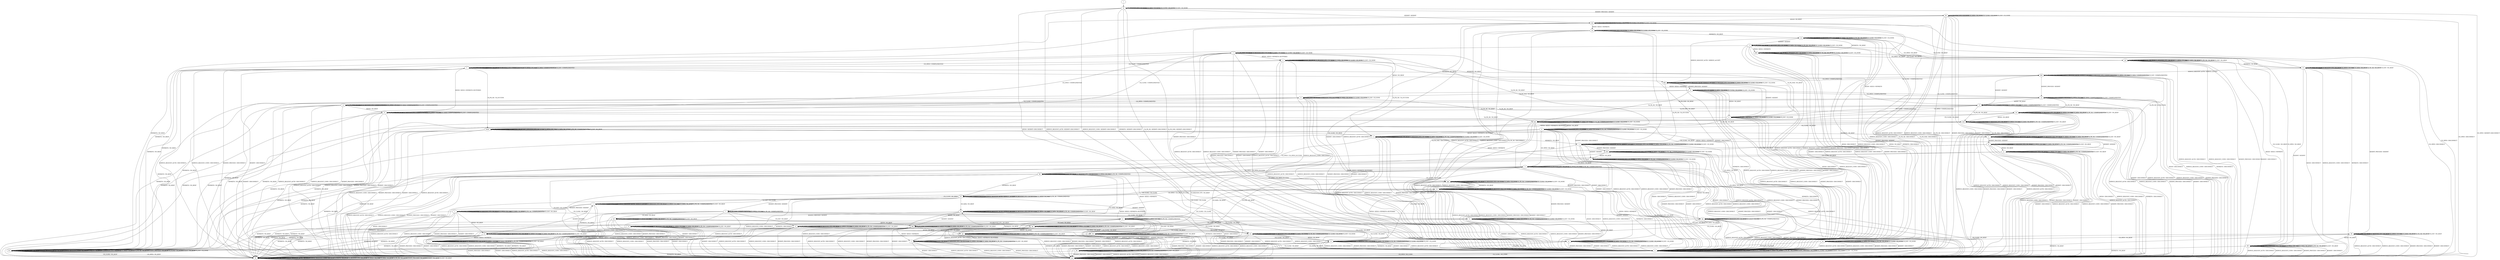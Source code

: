 digraph "" {
	graph ["Incoming time"=2.2563366889953613,
		"Outgoing time"=2.8466055393218994,
		Output="{'States': 67, 'Transitions': 859, 'Filename': '../results/ssh/BitVise-BitVise-cvc4-3.dot'}",
		Reference="{'States': 67, 'Transitions': 859, 'Filename': '../subjects/ssh/BitVise.dot'}",
		Solver=cvc4,
		Updated="{'States': 67, 'Transitions': 859, 'Filename': '../subjects/ssh/BitVise.dot'}",
		"f-measure"=1.0,
		precision=1.0,
		recall=1.0
	];
	a -> a	[key=0,
		label="UA_PK_NOK / UNIMPLEMENTED"];
	a -> a	[key=1,
		label="KEX30 / NO_RESP"];
	a -> a	[key=2,
		label="CH_REQUEST_PTY / CH_NONE"];
	a -> a	[key=3,
		label="CH_DATA / CH_NONE"];
	a -> a	[key=4,
		label="UA_PK_OK / UNIMPLEMENTED"];
	a -> a	[key=5,
		label="CH_CLOSE / CH_NONE"];
	a -> a	[key=6,
		label="CH_EOF / CH_NONE"];
	a -> e	[key=0,
		label="SERVICE_REQUEST_AUTH / DISCONNECT"];
	a -> e	[key=1,
		label="SERVICE_REQUEST_CONN / DISCONNECT"];
	a -> e	[key=2,
		label="KEXINIT_PROCEED / DISCONNECT"];
	a -> e	[key=3,
		label="KEXINIT / DISCONNECT"];
	a -> s	[key=0,
		label="NEWKEYS / NO_RESP"];
	a -> kk	[key=0,
		label="CH_OPEN / CH_OPEN_SUCCESS"];
	b -> b	[key=0,
		label="UA_PK_NOK / UNIMPLEMENTED"];
	b -> b	[key=1,
		label="CH_REQUEST_PTY / NO_RESP"];
	b -> b	[key=2,
		label="CH_OPEN / CH_MAX"];
	b -> b	[key=3,
		label="CH_DATA / NO_RESP"];
	b -> b	[key=4,
		label="UA_PK_OK / UNIMPLEMENTED"];
	b -> b	[key=5,
		label="CH_EOF / NO_RESP"];
	b -> ss	[key=0,
		label="CH_CLOSE / NO_RESP"];
	b -> ww	[key=0,
		label="KEX30 / NO_RESP"];
	b -> aaa	[key=0,
		label="SERVICE_REQUEST_AUTH / DISCONNECT"];
	b -> aaa	[key=1,
		label="SERVICE_REQUEST_CONN / DISCONNECT"];
	b -> aaa	[key=2,
		label="KEXINIT_PROCEED / DISCONNECT"];
	b -> aaa	[key=3,
		label="KEXINIT / DISCONNECT"];
	b -> lll	[key=0,
		label="NEWKEYS / NO_RESP"];
	c -> c	[key=0,
		label="UA_PK_NOK / UNIMPLEMENTED"];
	c -> c	[key=1,
		label="CH_REQUEST_PTY / NO_RESP"];
	c -> c	[key=2,
		label="CH_OPEN / CH_MAX"];
	c -> c	[key=3,
		label="CH_DATA / NO_RESP"];
	c -> c	[key=4,
		label="UA_PK_OK / UNIMPLEMENTED"];
	c -> c	[key=5,
		label="CH_EOF / NO_RESP"];
	c -> h	[key=0,
		label="CH_CLOSE / NO_RESP"];
	c -> yy	[key=0,
		label="KEX30 / NO_RESP"];
	c -> aaa	[key=0,
		label="SERVICE_REQUEST_AUTH / DISCONNECT"];
	c -> aaa	[key=1,
		label="SERVICE_REQUEST_CONN / DISCONNECT"];
	c -> aaa	[key=2,
		label="KEXINIT_PROCEED / DISCONNECT"];
	c -> aaa	[key=3,
		label="KEXINIT / DISCONNECT"];
	c -> lll	[key=0,
		label="NEWKEYS / NO_RESP"];
	d -> d	[key=0,
		label="UA_PK_NOK / NO_RESP"];
	d -> d	[key=1,
		label="CH_REQUEST_PTY / CH_NONE"];
	d -> d	[key=2,
		label="CH_DATA / CH_NONE"];
	d -> d	[key=3,
		label="CH_CLOSE / CH_NONE"];
	d -> d	[key=4,
		label="CH_EOF / CH_NONE"];
	d -> e	[key=0,
		label="SERVICE_REQUEST_AUTH / DISCONNECT"];
	d -> e	[key=1,
		label="SERVICE_REQUEST_CONN / DISCONNECT"];
	d -> e	[key=2,
		label="KEXINIT_PROCEED / DISCONNECT"];
	d -> e	[key=3,
		label="KEXINIT / DISCONNECT"];
	d -> g	[key=0,
		label="CH_OPEN / UNIMPLEMENTED"];
	d -> r	[key=0,
		label="KEX30 / NO_RESP"];
	d -> ccc	[key=0,
		label="NEWKEYS / NO_RESP"];
	d -> nnn	[key=0,
		label="UA_PK_OK / NO_RESP"];
	e -> e	[key=0,
		label="UA_PK_NOK / NO_CONN"];
	e -> e	[key=1,
		label="KEX30 / NO_CONN"];
	e -> e	[key=2,
		label="SERVICE_REQUEST_AUTH / NO_CONN"];
	e -> e	[key=3,
		label="SERVICE_REQUEST_CONN / NO_CONN"];
	e -> e	[key=4,
		label="NEWKEYS / NO_CONN"];
	e -> e	[key=5,
		label="CH_REQUEST_PTY / CH_NONE"];
	e -> e	[key=6,
		label="CH_DATA / CH_NONE"];
	e -> e	[key=7,
		label="UA_PK_OK / NO_CONN"];
	e -> e	[key=8,
		label="KEXINIT_PROCEED / NO_CONN"];
	e -> e	[key=9,
		label="CH_CLOSE / CH_NONE"];
	e -> e	[key=10,
		label="KEXINIT / NO_CONN"];
	e -> e	[key=11,
		label="CH_EOF / CH_NONE"];
	e -> aaa	[key=0,
		label="CH_OPEN / NO_CONN"];
	f -> f	[key=0,
		label="UA_PK_NOK / UA_FAILURE"];
	f -> f	[key=1,
		label="KEX30 / NO_RESP"];
	f -> f	[key=2,
		label="CH_REQUEST_PTY / UNIMPLEMENTED"];
	f -> f	[key=3,
		label="CH_OPEN / CH_MAX"];
	f -> f	[key=4,
		label="CH_DATA / UNIMPLEMENTED"];
	f -> f	[key=5,
		label="CH_EOF / UNIMPLEMENTED"];
	f -> o	[key=0,
		label="CH_CLOSE / UNIMPLEMENTED"];
	f -> aaa	[key=0,
		label="SERVICE_REQUEST_AUTH / DISCONNECT"];
	f -> aaa	[key=1,
		label="SERVICE_REQUEST_CONN / DISCONNECT"];
	f -> aaa	[key=2,
		label="KEXINIT_PROCEED / DISCONNECT"];
	f -> aaa	[key=3,
		label="KEXINIT / DISCONNECT"];
	f -> hhh	[key=0,
		label="NEWKEYS / NO_RESP"];
	f -> mmm	[key=0,
		label="UA_PK_OK / UA_SUCCESS"];
	g -> d	[key=0,
		label="CH_CLOSE / UNIMPLEMENTED"];
	g -> g	[key=0,
		label="UA_PK_NOK / NO_RESP"];
	g -> g	[key=1,
		label="CH_REQUEST_PTY / UNIMPLEMENTED"];
	g -> g	[key=2,
		label="CH_OPEN / CH_MAX"];
	g -> g	[key=3,
		label="CH_DATA / UNIMPLEMENTED"];
	g -> g	[key=4,
		label="CH_EOF / UNIMPLEMENTED"];
	g -> ee	[key=0,
		label="UA_PK_OK / NO_RESP"];
	g -> tt	[key=0,
		label="KEX30 / NO_RESP"];
	g -> aaa	[key=0,
		label="SERVICE_REQUEST_AUTH / DISCONNECT"];
	g -> aaa	[key=1,
		label="SERVICE_REQUEST_CONN / DISCONNECT"];
	g -> aaa	[key=2,
		label="KEXINIT_PROCEED / DISCONNECT"];
	g -> aaa	[key=3,
		label="KEXINIT / DISCONNECT"];
	g -> lll	[key=0,
		label="NEWKEYS / NO_RESP"];
	h -> e	[key=0,
		label="SERVICE_REQUEST_AUTH / DISCONNECT"];
	h -> e	[key=1,
		label="SERVICE_REQUEST_CONN / DISCONNECT"];
	h -> e	[key=2,
		label="KEXINIT_PROCEED / DISCONNECT"];
	h -> e	[key=3,
		label="KEXINIT / DISCONNECT"];
	h -> h	[key=0,
		label="UA_PK_NOK / UNIMPLEMENTED"];
	h -> h	[key=1,
		label="CH_REQUEST_PTY / CH_NONE"];
	h -> h	[key=2,
		label="CH_DATA / CH_NONE"];
	h -> h	[key=3,
		label="UA_PK_OK / UNIMPLEMENTED"];
	h -> h	[key=4,
		label="CH_CLOSE / CH_NONE"];
	h -> h	[key=5,
		label="CH_EOF / CH_NONE"];
	h -> k	[key=0,
		label="CH_OPEN / NO_RESP"];
	h -> m	[key=0,
		label="KEX30 / NO_RESP"];
	h -> ccc	[key=0,
		label="NEWKEYS / NO_RESP"];
	i -> iii	[key=0];
	j -> a	[key=0,
		label="KEX30 / KEX31+NEWKEYS"];
	j -> e	[key=0,
		label="SERVICE_REQUEST_AUTH / DISCONNECT"];
	j -> e	[key=1,
		label="SERVICE_REQUEST_CONN / DISCONNECT"];
	j -> e	[key=2,
		label="KEXINIT_PROCEED / DISCONNECT"];
	j -> e	[key=3,
		label="KEXINIT / DISCONNECT"];
	j -> j	[key=0,
		label="UA_PK_NOK / UNIMPLEMENTED"];
	j -> j	[key=1,
		label="CH_REQUEST_PTY / CH_NONE"];
	j -> j	[key=2,
		label="CH_DATA / CH_NONE"];
	j -> j	[key=3,
		label="UA_PK_OK / UNIMPLEMENTED"];
	j -> j	[key=4,
		label="CH_CLOSE / CH_NONE"];
	j -> j	[key=5,
		label="CH_EOF / CH_NONE"];
	j -> u	[key=0,
		label="CH_OPEN / NO_RESP"];
	j -> ccc	[key=0,
		label="NEWKEYS / NO_RESP"];
	k -> k	[key=0,
		label="UA_PK_NOK / UNIMPLEMENTED"];
	k -> k	[key=1,
		label="CH_REQUEST_PTY / NO_RESP"];
	k -> k	[key=2,
		label="CH_OPEN / CH_MAX"];
	k -> k	[key=3,
		label="CH_DATA / NO_RESP"];
	k -> k	[key=4,
		label="UA_PK_OK / UNIMPLEMENTED"];
	k -> k	[key=5,
		label="CH_EOF / NO_RESP"];
	k -> bb	[key=0,
		label="KEX30 / NO_RESP"];
	k -> ss	[key=0,
		label="CH_CLOSE / NO_RESP"];
	k -> aaa	[key=0,
		label="SERVICE_REQUEST_AUTH / DISCONNECT"];
	k -> aaa	[key=1,
		label="SERVICE_REQUEST_CONN / DISCONNECT"];
	k -> aaa	[key=2,
		label="KEXINIT_PROCEED / DISCONNECT"];
	k -> aaa	[key=3,
		label="KEXINIT / DISCONNECT"];
	k -> lll	[key=0,
		label="NEWKEYS / NO_RESP"];
	l -> c	[key=0,
		label="KEXINIT_PROCEED / KEXINIT"];
	l -> l	[key=0,
		label="UA_PK_NOK / UNIMPLEMENTED"];
	l -> l	[key=1,
		label="SERVICE_REQUEST_AUTH / SERVICE_ACCEPT"];
	l -> l	[key=2,
		label="CH_REQUEST_PTY / NO_RESP"];
	l -> l	[key=3,
		label="CH_OPEN / CH_MAX"];
	l -> l	[key=4,
		label="CH_DATA / NO_RESP"];
	l -> l	[key=5,
		label="UA_PK_OK / UNIMPLEMENTED"];
	l -> l	[key=6,
		label="CH_EOF / NO_RESP"];
	l -> yy	[key=0,
		label="KEXINIT / KEXINIT"];
	l -> zz	[key=0,
		label="CH_CLOSE / NO_RESP"];
	l -> aaa	[key=0,
		label="KEX30 / DISCONNECT"];
	l -> aaa	[key=1,
		label="SERVICE_REQUEST_CONN / DISCONNECT"];
	l -> aaa	[key=2,
		label="NEWKEYS / DISCONNECT"];
	m -> e	[key=0,
		label="SERVICE_REQUEST_AUTH / DISCONNECT"];
	m -> e	[key=1,
		label="SERVICE_REQUEST_CONN / DISCONNECT"];
	m -> e	[key=2,
		label="KEXINIT_PROCEED / DISCONNECT"];
	m -> e	[key=3,
		label="KEXINIT / DISCONNECT"];
	m -> m	[key=0,
		label="UA_PK_NOK / UNIMPLEMENTED"];
	m -> m	[key=1,
		label="CH_REQUEST_PTY / CH_NONE"];
	m -> m	[key=2,
		label="CH_DATA / CH_NONE"];
	m -> m	[key=3,
		label="UA_PK_OK / UNIMPLEMENTED"];
	m -> m	[key=4,
		label="CH_CLOSE / CH_NONE"];
	m -> m	[key=5,
		label="CH_EOF / CH_NONE"];
	m -> bb	[key=0,
		label="CH_OPEN / NO_RESP"];
	m -> ccc	[key=0,
		label="NEWKEYS / NO_RESP"];
	m -> ggg	[key=0,
		label="KEX30 / KEX31+NEWKEYS"];
	n -> e	[key=0,
		label="SERVICE_REQUEST_AUTH / DISCONNECT"];
	n -> e	[key=1,
		label="SERVICE_REQUEST_CONN / DISCONNECT"];
	n -> e	[key=2,
		label="KEXINIT_PROCEED / DISCONNECT"];
	n -> e	[key=3,
		label="KEXINIT / DISCONNECT"];
	n -> n	[key=0,
		label="CH_REQUEST_PTY / CH_NONE"];
	n -> n	[key=1,
		label="CH_DATA / CH_NONE"];
	n -> n	[key=2,
		label="CH_CLOSE / CH_NONE"];
	n -> n	[key=3,
		label="CH_EOF / CH_NONE"];
	n -> o	[key=0,
		label="KEX30 / KEX31+NEWKEYS"];
	n -> r	[key=0,
		label="UA_PK_NOK / NO_RESP"];
	n -> cc	[key=0,
		label="UA_PK_OK / NO_RESP"];
	n -> ll	[key=0,
		label="CH_OPEN / UNIMPLEMENTED"];
	n -> ccc	[key=0,
		label="NEWKEYS / NO_RESP"];
	o -> a	[key=0,
		label="UA_PK_OK / UA_SUCCESS"];
	o -> e	[key=0,
		label="SERVICE_REQUEST_AUTH / DISCONNECT"];
	o -> e	[key=1,
		label="SERVICE_REQUEST_CONN / DISCONNECT"];
	o -> e	[key=2,
		label="KEXINIT_PROCEED / DISCONNECT"];
	o -> e	[key=3,
		label="KEXINIT / DISCONNECT"];
	o -> f	[key=0,
		label="CH_OPEN / UNIMPLEMENTED"];
	o -> o	[key=0,
		label="UA_PK_NOK / UA_FAILURE"];
	o -> o	[key=1,
		label="KEX30 / NO_RESP"];
	o -> o	[key=2,
		label="CH_REQUEST_PTY / CH_NONE"];
	o -> o	[key=3,
		label="CH_DATA / CH_NONE"];
	o -> o	[key=4,
		label="CH_CLOSE / CH_NONE"];
	o -> o	[key=5,
		label="CH_EOF / CH_NONE"];
	o -> bbb	[key=0,
		label="NEWKEYS / NO_RESP"];
	p -> j	[key=0,
		label="CH_CLOSE / NO_RESP"];
	p -> p	[key=0,
		label="UA_PK_NOK / UNIMPLEMENTED"];
	p -> p	[key=1,
		label="CH_REQUEST_PTY / NO_RESP"];
	p -> p	[key=2,
		label="CH_OPEN / CH_MAX"];
	p -> p	[key=3,
		label="CH_DATA / NO_RESP"];
	p -> p	[key=4,
		label="UA_PK_OK / UNIMPLEMENTED"];
	p -> p	[key=5,
		label="CH_EOF / NO_RESP"];
	p -> aaa	[key=0,
		label="SERVICE_REQUEST_AUTH / DISCONNECT"];
	p -> aaa	[key=1,
		label="SERVICE_REQUEST_CONN / DISCONNECT"];
	p -> aaa	[key=2,
		label="KEXINIT_PROCEED / DISCONNECT"];
	p -> aaa	[key=3,
		label="KEXINIT / DISCONNECT"];
	p -> lll	[key=0,
		label="NEWKEYS / NO_RESP"];
	p -> mmm	[key=0,
		label="KEX30 / KEX31+NEWKEYS"];
	q -> q	[key=0,
		label="UA_PK_NOK / UNIMPLEMENTED"];
	q -> q	[key=1,
		label="CH_OPEN / CH_MAX"];
	q -> q	[key=2,
		label="UA_PK_OK / UNIMPLEMENTED"];
	q -> u	[key=0,
		label="CH_REQUEST_PTY / NO_RESP"];
	q -> kk	[key=0,
		label="KEX30 / KEX31+NEWKEYS"];
	q -> rr	[key=0,
		label="CH_CLOSE / NO_RESP"];
	q -> ww	[key=0,
		label="CH_EOF / NO_RESP"];
	q -> aaa	[key=0,
		label="SERVICE_REQUEST_AUTH / DISCONNECT"];
	q -> aaa	[key=1,
		label="SERVICE_REQUEST_CONN / DISCONNECT"];
	q -> aaa	[key=2,
		label="KEXINIT_PROCEED / DISCONNECT"];
	q -> aaa	[key=3,
		label="KEXINIT / DISCONNECT"];
	q -> kkk	[key=0,
		label="CH_DATA / NO_RESP"];
	q -> lll	[key=0,
		label="NEWKEYS / NO_RESP"];
	r -> e	[key=0,
		label="SERVICE_REQUEST_AUTH / DISCONNECT"];
	r -> e	[key=1,
		label="SERVICE_REQUEST_CONN / DISCONNECT"];
	r -> e	[key=2,
		label="KEXINIT_PROCEED / DISCONNECT"];
	r -> e	[key=3,
		label="KEXINIT / DISCONNECT"];
	r -> o	[key=0,
		label="KEX30 / KEX31+NEWKEYS+BUFFERED"];
	r -> r	[key=0,
		label="UA_PK_NOK / NO_RESP"];
	r -> r	[key=1,
		label="CH_REQUEST_PTY / CH_NONE"];
	r -> r	[key=2,
		label="CH_DATA / CH_NONE"];
	r -> r	[key=3,
		label="CH_CLOSE / CH_NONE"];
	r -> r	[key=4,
		label="CH_EOF / CH_NONE"];
	r -> cc	[key=0,
		label="UA_PK_OK / NO_RESP"];
	r -> tt	[key=0,
		label="CH_OPEN / UNIMPLEMENTED"];
	r -> ccc	[key=0,
		label="NEWKEYS / NO_RESP"];
	s -> e	[key=0,
		label="KEX30 / DISCONNECT"];
	s -> e	[key=1,
		label="SERVICE_REQUEST_CONN / DISCONNECT"];
	s -> e	[key=2,
		label="NEWKEYS / DISCONNECT"];
	s -> j	[key=0,
		label="KEXINIT / KEXINIT"];
	s -> s	[key=0,
		label="UA_PK_NOK / UNIMPLEMENTED"];
	s -> s	[key=1,
		label="SERVICE_REQUEST_AUTH / SERVICE_ACCEPT"];
	s -> s	[key=2,
		label="CH_REQUEST_PTY / CH_NONE"];
	s -> s	[key=3,
		label="CH_DATA / CH_NONE"];
	s -> s	[key=4,
		label="UA_PK_OK / UNIMPLEMENTED"];
	s -> s	[key=5,
		label="CH_CLOSE / CH_NONE"];
	s -> s	[key=6,
		label="CH_EOF / CH_NONE"];
	s -> oo	[key=0,
		label="CH_OPEN / CH_OPEN_SUCCESS"];
	s -> eee	[key=0,
		label="KEXINIT_PROCEED / KEXINIT"];
	t -> b	[key=0,
		label="CH_EOF / NO_RESP"];
	t -> q	[key=0,
		label="KEX30 / NO_RESP"];
	t -> t	[key=0,
		label="UA_PK_NOK / UNIMPLEMENTED"];
	t -> t	[key=1,
		label="CH_OPEN / CH_MAX"];
	t -> t	[key=2,
		label="UA_PK_OK / UNIMPLEMENTED"];
	t -> nn	[key=0,
		label="CH_DATA / NO_RESP"];
	t -> qq	[key=0,
		label="CH_REQUEST_PTY / NO_RESP"];
	t -> ss	[key=0,
		label="CH_CLOSE / NO_RESP"];
	t -> aaa	[key=0,
		label="SERVICE_REQUEST_AUTH / DISCONNECT"];
	t -> aaa	[key=1,
		label="SERVICE_REQUEST_CONN / DISCONNECT"];
	t -> aaa	[key=2,
		label="KEXINIT_PROCEED / DISCONNECT"];
	t -> aaa	[key=3,
		label="KEXINIT / DISCONNECT"];
	t -> lll	[key=0,
		label="NEWKEYS / NO_RESP"];
	u -> u	[key=0,
		label="UA_PK_NOK / UNIMPLEMENTED"];
	u -> u	[key=1,
		label="CH_REQUEST_PTY / NO_RESP"];
	u -> u	[key=2,
		label="CH_OPEN / CH_MAX"];
	u -> u	[key=3,
		label="UA_PK_OK / UNIMPLEMENTED"];
	u -> kk	[key=0,
		label="KEX30 / KEX31+NEWKEYS+BUFFERED"];
	u -> pp	[key=0,
		label="CH_DATA / NO_RESP"];
	u -> rr	[key=0,
		label="CH_CLOSE / NO_RESP"];
	u -> ww	[key=0,
		label="CH_EOF / NO_RESP"];
	u -> aaa	[key=0,
		label="SERVICE_REQUEST_AUTH / DISCONNECT"];
	u -> aaa	[key=1,
		label="SERVICE_REQUEST_CONN / DISCONNECT"];
	u -> aaa	[key=2,
		label="KEXINIT_PROCEED / DISCONNECT"];
	u -> aaa	[key=3,
		label="KEXINIT / DISCONNECT"];
	u -> lll	[key=0,
		label="NEWKEYS / NO_RESP"];
	v -> e	[key=0,
		label="SERVICE_REQUEST_AUTH / DISCONNECT"];
	v -> e	[key=1,
		label="SERVICE_REQUEST_CONN / DISCONNECT"];
	v -> e	[key=2,
		label="KEXINIT_PROCEED / DISCONNECT"];
	v -> e	[key=3,
		label="KEXINIT / DISCONNECT"];
	v -> v	[key=0,
		label="UA_PK_NOK / NO_RESP"];
	v -> v	[key=1,
		label="CH_REQUEST_PTY / CH_NONE"];
	v -> v	[key=2,
		label="CH_DATA / CH_NONE"];
	v -> v	[key=3,
		label="UA_PK_OK / NO_RESP"];
	v -> v	[key=4,
		label="CH_CLOSE / CH_NONE"];
	v -> v	[key=5,
		label="CH_EOF / CH_NONE"];
	v -> ccc	[key=0,
		label="NEWKEYS / NO_RESP"];
	v -> ddd	[key=0,
		label="KEX30 / KEX31+NEWKEYS"];
	v -> fff	[key=0,
		label="CH_OPEN / NO_RESP"];
	w -> p	[key=0,
		label="KEX30 / NO_RESP"];
	w -> w	[key=0,
		label="UA_PK_NOK / UNIMPLEMENTED"];
	w -> w	[key=1,
		label="CH_REQUEST_PTY / NO_RESP"];
	w -> w	[key=2,
		label="CH_OPEN / CH_MAX"];
	w -> w	[key=3,
		label="CH_DATA / NO_RESP"];
	w -> w	[key=4,
		label="UA_PK_OK / UNIMPLEMENTED"];
	w -> w	[key=5,
		label="CH_EOF / NO_RESP"];
	w -> aaa	[key=0,
		label="SERVICE_REQUEST_AUTH / DISCONNECT"];
	w -> aaa	[key=1,
		label="SERVICE_REQUEST_CONN / DISCONNECT"];
	w -> aaa	[key=2,
		label="KEXINIT_PROCEED / DISCONNECT"];
	w -> aaa	[key=3,
		label="KEXINIT / DISCONNECT"];
	w -> eee	[key=0,
		label="CH_CLOSE / NO_RESP"];
	w -> lll	[key=0,
		label="NEWKEYS / NO_RESP"];
	x -> p	[key=0,
		label="KEXINIT / KEXINIT"];
	x -> s	[key=0,
		label="CH_CLOSE / NO_RESP"];
	x -> w	[key=0,
		label="KEXINIT_PROCEED / KEXINIT"];
	x -> x	[key=0,
		label="UA_PK_NOK / UNIMPLEMENTED"];
	x -> x	[key=1,
		label="SERVICE_REQUEST_AUTH / SERVICE_ACCEPT"];
	x -> x	[key=2,
		label="CH_REQUEST_PTY / NO_RESP"];
	x -> x	[key=3,
		label="CH_OPEN / CH_MAX"];
	x -> x	[key=4,
		label="CH_DATA / NO_RESP"];
	x -> x	[key=5,
		label="UA_PK_OK / UNIMPLEMENTED"];
	x -> x	[key=6,
		label="CH_EOF / NO_RESP"];
	x -> aaa	[key=0,
		label="KEX30 / DISCONNECT"];
	x -> aaa	[key=1,
		label="SERVICE_REQUEST_CONN / DISCONNECT"];
	x -> aaa	[key=2,
		label="NEWKEYS / DISCONNECT"];
	y -> y	[key=0,
		label="UA_PK_NOK / UNIMPLEMENTED"];
	y -> y	[key=1,
		label="KEX30 / NO_RESP"];
	y -> y	[key=2,
		label="CH_REQUEST_PTY / CH_SUCCESS"];
	y -> y	[key=3,
		label="CH_OPEN / CH_MAX"];
	y -> y	[key=4,
		label="CH_DATA / NO_RESP"];
	y -> y	[key=5,
		label="UA_PK_OK / UNIMPLEMENTED"];
	y -> y	[key=6,
		label="CH_EOF / NO_RESP"];
	y -> ff	[key=0,
		label="NEWKEYS / NO_RESP"];
	y -> aaa	[key=0,
		label="SERVICE_REQUEST_AUTH / DISCONNECT"];
	y -> aaa	[key=1,
		label="SERVICE_REQUEST_CONN / DISCONNECT"];
	y -> aaa	[key=2,
		label="KEXINIT_PROCEED / DISCONNECT"];
	y -> aaa	[key=3,
		label="KEXINIT / DISCONNECT"];
	y -> ggg	[key=0,
		label="CH_CLOSE / CH_CLOSE"];
	z -> l	[key=0,
		label="NEWKEYS / NO_RESP"];
	z -> z	[key=0,
		label="UA_PK_NOK / UNIMPLEMENTED"];
	z -> z	[key=1,
		label="KEX30 / NO_RESP"];
	z -> z	[key=2,
		label="CH_REQUEST_PTY / NO_RESP"];
	z -> z	[key=3,
		label="CH_OPEN / CH_MAX"];
	z -> z	[key=4,
		label="CH_DATA / NO_RESP"];
	z -> z	[key=5,
		label="UA_PK_OK / UNIMPLEMENTED"];
	z -> z	[key=6,
		label="CH_EOF / NO_RESP"];
	z -> aaa	[key=0,
		label="SERVICE_REQUEST_AUTH / DISCONNECT"];
	z -> aaa	[key=1,
		label="SERVICE_REQUEST_CONN / DISCONNECT"];
	z -> aaa	[key=2,
		label="KEXINIT_PROCEED / DISCONNECT"];
	z -> aaa	[key=3,
		label="KEXINIT / DISCONNECT"];
	z -> ggg	[key=0,
		label="CH_CLOSE / NO_RESP"];
	aa -> e	[key=0,
		label="KEX30 / DISCONNECT"];
	aa -> e	[key=1,
		label="SERVICE_REQUEST_CONN / DISCONNECT"];
	aa -> e	[key=2,
		label="NEWKEYS / DISCONNECT"];
	aa -> v	[key=0,
		label="KEXINIT / KEXINIT"];
	aa -> aa	[key=0,
		label="UA_PK_NOK / NO_RESP"];
	aa -> aa	[key=1,
		label="CH_REQUEST_PTY / CH_NONE"];
	aa -> aa	[key=2,
		label="CH_DATA / CH_NONE"];
	aa -> aa	[key=3,
		label="UA_PK_OK / NO_RESP"];
	aa -> aa	[key=4,
		label="CH_CLOSE / CH_NONE"];
	aa -> aa	[key=5,
		label="CH_EOF / CH_NONE"];
	aa -> uu	[key=0,
		label="KEXINIT_PROCEED / KEXINIT"];
	aa -> vv	[key=0,
		label="CH_OPEN / NO_RESP"];
	aa -> bbb	[key=0,
		label="SERVICE_REQUEST_AUTH / SERVICE_ACCEPT"];
	bb -> bb	[key=0,
		label="UA_PK_NOK / UNIMPLEMENTED"];
	bb -> bb	[key=1,
		label="CH_REQUEST_PTY / NO_RESP"];
	bb -> bb	[key=2,
		label="CH_OPEN / CH_MAX"];
	bb -> bb	[key=3,
		label="CH_DATA / NO_RESP"];
	bb -> bb	[key=4,
		label="UA_PK_OK / UNIMPLEMENTED"];
	bb -> bb	[key=5,
		label="CH_EOF / NO_RESP"];
	bb -> kk	[key=0,
		label="KEX30 / KEX31+NEWKEYS+BUFFERED"];
	bb -> rr	[key=0,
		label="CH_CLOSE / NO_RESP"];
	bb -> aaa	[key=0,
		label="SERVICE_REQUEST_AUTH / DISCONNECT"];
	bb -> aaa	[key=1,
		label="SERVICE_REQUEST_CONN / DISCONNECT"];
	bb -> aaa	[key=2,
		label="KEXINIT_PROCEED / DISCONNECT"];
	bb -> aaa	[key=3,
		label="KEXINIT / DISCONNECT"];
	bb -> lll	[key=0,
		label="NEWKEYS / NO_RESP"];
	cc -> a	[key=0,
		label="KEX30 / KEX31+NEWKEYS+BUFFERED"];
	cc -> e	[key=0,
		label="SERVICE_REQUEST_AUTH / DISCONNECT"];
	cc -> e	[key=1,
		label="SERVICE_REQUEST_CONN / DISCONNECT"];
	cc -> e	[key=2,
		label="KEXINIT_PROCEED / DISCONNECT"];
	cc -> e	[key=3,
		label="KEXINIT / DISCONNECT"];
	cc -> u	[key=0,
		label="CH_OPEN / NO_RESP"];
	cc -> cc	[key=0,
		label="UA_PK_NOK / UNIMPLEMENTED"];
	cc -> cc	[key=1,
		label="CH_REQUEST_PTY / CH_NONE"];
	cc -> cc	[key=2,
		label="CH_DATA / CH_NONE"];
	cc -> cc	[key=3,
		label="UA_PK_OK / UNIMPLEMENTED"];
	cc -> cc	[key=4,
		label="CH_CLOSE / CH_NONE"];
	cc -> cc	[key=5,
		label="CH_EOF / CH_NONE"];
	cc -> ccc	[key=0,
		label="NEWKEYS / NO_RESP"];
	dd -> dd	[key=0,
		label="UA_PK_NOK / NO_RESP"];
	dd -> dd	[key=1,
		label="CH_REQUEST_PTY / NO_RESP"];
	dd -> dd	[key=2,
		label="CH_OPEN / CH_MAX"];
	dd -> dd	[key=3,
		label="CH_DATA / NO_RESP"];
	dd -> dd	[key=4,
		label="UA_PK_OK / NO_RESP"];
	dd -> dd	[key=5,
		label="CH_EOF / NO_RESP"];
	dd -> uu	[key=0,
		label="CH_CLOSE / NO_RESP"];
	dd -> aaa	[key=0,
		label="SERVICE_REQUEST_AUTH / DISCONNECT"];
	dd -> aaa	[key=1,
		label="SERVICE_REQUEST_CONN / DISCONNECT"];
	dd -> aaa	[key=2,
		label="KEXINIT_PROCEED / DISCONNECT"];
	dd -> aaa	[key=3,
		label="KEXINIT / DISCONNECT"];
	dd -> fff	[key=0,
		label="KEX30 / NO_RESP"];
	dd -> lll	[key=0,
		label="NEWKEYS / NO_RESP"];
	ee -> ee	[key=0,
		label="UA_PK_NOK / UNIMPLEMENTED"];
	ee -> ee	[key=1,
		label="CH_REQUEST_PTY / NO_RESP"];
	ee -> ee	[key=2,
		label="CH_OPEN / CH_MAX"];
	ee -> ee	[key=3,
		label="CH_DATA / NO_RESP"];
	ee -> ee	[key=4,
		label="UA_PK_OK / UNIMPLEMENTED"];
	ee -> ee	[key=5,
		label="CH_EOF / NO_RESP"];
	ee -> mm	[key=0,
		label="KEX30 / NO_RESP"];
	ee -> aaa	[key=0,
		label="SERVICE_REQUEST_AUTH / DISCONNECT"];
	ee -> aaa	[key=1,
		label="SERVICE_REQUEST_CONN / DISCONNECT"];
	ee -> aaa	[key=2,
		label="KEXINIT_PROCEED / DISCONNECT"];
	ee -> aaa	[key=3,
		label="KEXINIT / DISCONNECT"];
	ee -> lll	[key=0,
		label="NEWKEYS / NO_RESP"];
	ee -> nnn	[key=0,
		label="CH_CLOSE / NO_RESP"];
	ff -> ff	[key=0,
		label="UA_PK_NOK / UNIMPLEMENTED"];
	ff -> ff	[key=1,
		label="SERVICE_REQUEST_AUTH / SERVICE_ACCEPT"];
	ff -> ff	[key=2,
		label="CH_REQUEST_PTY / CH_SUCCESS"];
	ff -> ff	[key=3,
		label="CH_OPEN / CH_MAX"];
	ff -> ff	[key=4,
		label="CH_DATA / NO_RESP"];
	ff -> ff	[key=5,
		label="UA_PK_OK / UNIMPLEMENTED"];
	ff -> ff	[key=6,
		label="CH_EOF / NO_RESP"];
	ff -> nn	[key=0,
		label="KEXINIT_PROCEED / KEXINIT"];
	ff -> zz	[key=0,
		label="CH_CLOSE / CH_CLOSE"];
	ff -> aaa	[key=0,
		label="KEX30 / DISCONNECT"];
	ff -> aaa	[key=1,
		label="SERVICE_REQUEST_CONN / DISCONNECT"];
	ff -> aaa	[key=2,
		label="NEWKEYS / DISCONNECT"];
	ff -> kkk	[key=0,
		label="KEXINIT / KEXINIT"];
	gg -> gg	[key=0,
		label="UA_PK_NOK / UNIMPLEMENTED"];
	gg -> gg	[key=1,
		label="CH_REQUEST_PTY / NO_RESP"];
	gg -> gg	[key=2,
		label="CH_OPEN / CH_MAX"];
	gg -> gg	[key=3,
		label="CH_DATA / NO_RESP"];
	gg -> gg	[key=4,
		label="UA_PK_OK / UNIMPLEMENTED"];
	gg -> gg	[key=5,
		label="CH_EOF / NO_RESP"];
	gg -> pp	[key=0,
		label="KEX30 / NO_RESP"];
	gg -> ss	[key=0,
		label="CH_CLOSE / NO_RESP"];
	gg -> aaa	[key=0,
		label="SERVICE_REQUEST_AUTH / DISCONNECT"];
	gg -> aaa	[key=1,
		label="SERVICE_REQUEST_CONN / DISCONNECT"];
	gg -> aaa	[key=2,
		label="KEXINIT_PROCEED / DISCONNECT"];
	gg -> aaa	[key=3,
		label="KEXINIT / DISCONNECT"];
	gg -> lll	[key=0,
		label="NEWKEYS / NO_RESP"];
	hh -> e	[key=0,
		label="UA_PK_NOK / DISCONNECT"];
	hh -> e	[key=1,
		label="SERVICE_REQUEST_AUTH / DISCONNECT"];
	hh -> e	[key=2,
		label="SERVICE_REQUEST_CONN / DISCONNECT"];
	hh -> e	[key=3,
		label="UA_PK_OK / DISCONNECT"];
	hh -> e	[key=4,
		label="KEXINIT_PROCEED / DISCONNECT"];
	hh -> e	[key=5,
		label="KEXINIT / DISCONNECT"];
	hh -> hh	[key=0,
		label="CH_REQUEST_PTY / CH_NONE"];
	hh -> hh	[key=1,
		label="CH_DATA / CH_NONE"];
	hh -> hh	[key=2,
		label="CH_CLOSE / CH_NONE"];
	hh -> hh	[key=3,
		label="CH_EOF / CH_NONE"];
	hh -> aaa	[key=0,
		label="CH_OPEN / DISCONNECT"];
	hh -> ccc	[key=0,
		label="NEWKEYS / NO_RESP"];
	hh -> ooo	[key=0,
		label="KEX30 / NO_RESP"];
	ii -> d	[key=0,
		label="UA_PK_NOK / NO_RESP"];
	ii -> e	[key=0,
		label="SERVICE_REQUEST_AUTH / DISCONNECT"];
	ii -> e	[key=1,
		label="SERVICE_REQUEST_CONN / DISCONNECT"];
	ii -> e	[key=2,
		label="KEXINIT_PROCEED / DISCONNECT"];
	ii -> e	[key=3,
		label="KEXINIT / DISCONNECT"];
	ii -> n	[key=0,
		label="KEX30 / NO_RESP"];
	ii -> ii	[key=0,
		label="CH_REQUEST_PTY / CH_NONE"];
	ii -> ii	[key=1,
		label="CH_DATA / CH_NONE"];
	ii -> ii	[key=2,
		label="CH_CLOSE / CH_NONE"];
	ii -> ii	[key=3,
		label="CH_EOF / CH_NONE"];
	ii -> jj	[key=0,
		label="CH_OPEN / UNIMPLEMENTED"];
	ii -> ccc	[key=0,
		label="NEWKEYS / NO_RESP"];
	ii -> nnn	[key=0,
		label="UA_PK_OK / NO_RESP"];
	jj -> g	[key=0,
		label="UA_PK_NOK / NO_RESP"];
	jj -> ee	[key=0,
		label="UA_PK_OK / NO_RESP"];
	jj -> ii	[key=0,
		label="CH_CLOSE / UNIMPLEMENTED"];
	jj -> jj	[key=0,
		label="CH_REQUEST_PTY / UNIMPLEMENTED"];
	jj -> jj	[key=1,
		label="CH_OPEN / CH_MAX"];
	jj -> jj	[key=2,
		label="CH_DATA / UNIMPLEMENTED"];
	jj -> jj	[key=3,
		label="CH_EOF / UNIMPLEMENTED"];
	jj -> ll	[key=0,
		label="KEX30 / NO_RESP"];
	jj -> aaa	[key=0,
		label="SERVICE_REQUEST_AUTH / DISCONNECT"];
	jj -> aaa	[key=1,
		label="SERVICE_REQUEST_CONN / DISCONNECT"];
	jj -> aaa	[key=2,
		label="KEXINIT_PROCEED / DISCONNECT"];
	jj -> aaa	[key=3,
		label="KEXINIT / DISCONNECT"];
	jj -> lll	[key=0,
		label="NEWKEYS / NO_RESP"];
	kk -> y	[key=0,
		label="CH_DATA / NO_RESP"];
	kk -> z	[key=0,
		label="CH_EOF / CH_CLOSE"];
	kk -> kk	[key=0,
		label="UA_PK_NOK / UNIMPLEMENTED"];
	kk -> kk	[key=1,
		label="KEX30 / NO_RESP"];
	kk -> kk	[key=2,
		label="CH_REQUEST_PTY / CH_SUCCESS"];
	kk -> kk	[key=3,
		label="CH_OPEN / CH_MAX"];
	kk -> kk	[key=4,
		label="UA_PK_OK / UNIMPLEMENTED"];
	kk -> oo	[key=0,
		label="NEWKEYS / NO_RESP"];
	kk -> aaa	[key=0,
		label="SERVICE_REQUEST_AUTH / DISCONNECT"];
	kk -> aaa	[key=1,
		label="SERVICE_REQUEST_CONN / DISCONNECT"];
	kk -> aaa	[key=2,
		label="KEXINIT_PROCEED / DISCONNECT"];
	kk -> aaa	[key=3,
		label="KEXINIT / DISCONNECT"];
	kk -> ggg	[key=0,
		label="CH_CLOSE / CH_CLOSE"];
	ll -> f	[key=0,
		label="KEX30 / KEX31+NEWKEYS"];
	ll -> n	[key=0,
		label="CH_CLOSE / UNIMPLEMENTED"];
	ll -> ll	[key=0,
		label="CH_REQUEST_PTY / UNIMPLEMENTED"];
	ll -> ll	[key=1,
		label="CH_OPEN / CH_MAX"];
	ll -> ll	[key=2,
		label="CH_DATA / UNIMPLEMENTED"];
	ll -> ll	[key=3,
		label="CH_EOF / UNIMPLEMENTED"];
	ll -> mm	[key=0,
		label="UA_PK_OK / NO_RESP"];
	ll -> tt	[key=0,
		label="UA_PK_NOK / NO_RESP"];
	ll -> aaa	[key=0,
		label="SERVICE_REQUEST_AUTH / DISCONNECT"];
	ll -> aaa	[key=1,
		label="SERVICE_REQUEST_CONN / DISCONNECT"];
	ll -> aaa	[key=2,
		label="KEXINIT_PROCEED / DISCONNECT"];
	ll -> aaa	[key=3,
		label="KEXINIT / DISCONNECT"];
	ll -> lll	[key=0,
		label="NEWKEYS / NO_RESP"];
	mm -> cc	[key=0,
		label="CH_CLOSE / NO_RESP"];
	mm -> mm	[key=0,
		label="UA_PK_NOK / UNIMPLEMENTED"];
	mm -> mm	[key=1,
		label="CH_REQUEST_PTY / NO_RESP"];
	mm -> mm	[key=2,
		label="CH_OPEN / CH_MAX"];
	mm -> mm	[key=3,
		label="CH_DATA / NO_RESP"];
	mm -> mm	[key=4,
		label="UA_PK_OK / UNIMPLEMENTED"];
	mm -> mm	[key=5,
		label="CH_EOF / NO_RESP"];
	mm -> aaa	[key=0,
		label="SERVICE_REQUEST_AUTH / DISCONNECT"];
	mm -> aaa	[key=1,
		label="SERVICE_REQUEST_CONN / DISCONNECT"];
	mm -> aaa	[key=2,
		label="KEXINIT_PROCEED / DISCONNECT"];
	mm -> aaa	[key=3,
		label="KEXINIT / DISCONNECT"];
	mm -> lll	[key=0,
		label="NEWKEYS / NO_RESP"];
	mm -> mmm	[key=0,
		label="KEX30 / KEX31+NEWKEYS+BUFFERED"];
	nn -> gg	[key=0,
		label="CH_REQUEST_PTY / NO_RESP"];
	nn -> nn	[key=0,
		label="UA_PK_NOK / UNIMPLEMENTED"];
	nn -> nn	[key=1,
		label="CH_OPEN / CH_MAX"];
	nn -> nn	[key=2,
		label="CH_DATA / NO_RESP"];
	nn -> nn	[key=3,
		label="UA_PK_OK / UNIMPLEMENTED"];
	nn -> nn	[key=4,
		label="CH_EOF / NO_RESP"];
	nn -> ss	[key=0,
		label="CH_CLOSE / NO_RESP"];
	nn -> aaa	[key=0,
		label="SERVICE_REQUEST_AUTH / DISCONNECT"];
	nn -> aaa	[key=1,
		label="SERVICE_REQUEST_CONN / DISCONNECT"];
	nn -> aaa	[key=2,
		label="KEXINIT_PROCEED / DISCONNECT"];
	nn -> aaa	[key=3,
		label="KEXINIT / DISCONNECT"];
	nn -> kkk	[key=0,
		label="KEX30 / NO_RESP"];
	nn -> lll	[key=0,
		label="NEWKEYS / NO_RESP"];
	oo -> l	[key=0,
		label="CH_EOF / CH_CLOSE"];
	oo -> q	[key=0,
		label="KEXINIT / KEXINIT"];
	oo -> t	[key=0,
		label="KEXINIT_PROCEED / KEXINIT"];
	oo -> ff	[key=0,
		label="CH_DATA / NO_RESP"];
	oo -> oo	[key=0,
		label="UA_PK_NOK / UNIMPLEMENTED"];
	oo -> oo	[key=1,
		label="SERVICE_REQUEST_AUTH / SERVICE_ACCEPT"];
	oo -> oo	[key=2,
		label="CH_REQUEST_PTY / CH_SUCCESS"];
	oo -> oo	[key=3,
		label="CH_OPEN / CH_MAX"];
	oo -> oo	[key=4,
		label="UA_PK_OK / UNIMPLEMENTED"];
	oo -> zz	[key=0,
		label="CH_CLOSE / CH_CLOSE"];
	oo -> aaa	[key=0,
		label="KEX30 / DISCONNECT"];
	oo -> aaa	[key=1,
		label="SERVICE_REQUEST_CONN / DISCONNECT"];
	oo -> aaa	[key=2,
		label="NEWKEYS / DISCONNECT"];
	pp -> y	[key=0,
		label="KEX30 / KEX31+NEWKEYS+BUFFERED"];
	pp -> pp	[key=0,
		label="UA_PK_NOK / UNIMPLEMENTED"];
	pp -> pp	[key=1,
		label="CH_REQUEST_PTY / NO_RESP"];
	pp -> pp	[key=2,
		label="CH_OPEN / CH_MAX"];
	pp -> pp	[key=3,
		label="CH_DATA / NO_RESP"];
	pp -> pp	[key=4,
		label="UA_PK_OK / UNIMPLEMENTED"];
	pp -> pp	[key=5,
		label="CH_EOF / NO_RESP"];
	pp -> rr	[key=0,
		label="CH_CLOSE / NO_RESP"];
	pp -> aaa	[key=0,
		label="SERVICE_REQUEST_AUTH / DISCONNECT"];
	pp -> aaa	[key=1,
		label="SERVICE_REQUEST_CONN / DISCONNECT"];
	pp -> aaa	[key=2,
		label="KEXINIT_PROCEED / DISCONNECT"];
	pp -> aaa	[key=3,
		label="KEXINIT / DISCONNECT"];
	pp -> lll	[key=0,
		label="NEWKEYS / NO_RESP"];
	qq -> b	[key=0,
		label="CH_EOF / NO_RESP"];
	qq -> u	[key=0,
		label="KEX30 / NO_RESP"];
	qq -> gg	[key=0,
		label="CH_DATA / NO_RESP"];
	qq -> qq	[key=0,
		label="UA_PK_NOK / UNIMPLEMENTED"];
	qq -> qq	[key=1,
		label="CH_REQUEST_PTY / NO_RESP"];
	qq -> qq	[key=2,
		label="CH_OPEN / CH_MAX"];
	qq -> qq	[key=3,
		label="UA_PK_OK / UNIMPLEMENTED"];
	qq -> ss	[key=0,
		label="CH_CLOSE / NO_RESP"];
	qq -> aaa	[key=0,
		label="SERVICE_REQUEST_AUTH / DISCONNECT"];
	qq -> aaa	[key=1,
		label="SERVICE_REQUEST_CONN / DISCONNECT"];
	qq -> aaa	[key=2,
		label="KEXINIT_PROCEED / DISCONNECT"];
	qq -> aaa	[key=3,
		label="KEXINIT / DISCONNECT"];
	qq -> lll	[key=0,
		label="NEWKEYS / NO_RESP"];
	rr -> e	[key=0,
		label="SERVICE_REQUEST_AUTH / DISCONNECT"];
	rr -> e	[key=1,
		label="SERVICE_REQUEST_CONN / DISCONNECT"];
	rr -> e	[key=2,
		label="KEXINIT_PROCEED / DISCONNECT"];
	rr -> e	[key=3,
		label="KEXINIT / DISCONNECT"];
	rr -> bb	[key=0,
		label="CH_OPEN / NO_RESP"];
	rr -> rr	[key=0,
		label="UA_PK_NOK / UNIMPLEMENTED"];
	rr -> rr	[key=1,
		label="CH_REQUEST_PTY / CH_NONE"];
	rr -> rr	[key=2,
		label="CH_DATA / CH_NONE"];
	rr -> rr	[key=3,
		label="UA_PK_OK / UNIMPLEMENTED"];
	rr -> rr	[key=4,
		label="CH_CLOSE / CH_NONE"];
	rr -> rr	[key=5,
		label="CH_EOF / CH_NONE"];
	rr -> ccc	[key=0,
		label="NEWKEYS / NO_RESP"];
	rr -> ggg	[key=0,
		label="KEX30 / KEX31+NEWKEYS+BUFFERED"];
	ss -> e	[key=0,
		label="SERVICE_REQUEST_AUTH / DISCONNECT"];
	ss -> e	[key=1,
		label="SERVICE_REQUEST_CONN / DISCONNECT"];
	ss -> e	[key=2,
		label="KEXINIT_PROCEED / DISCONNECT"];
	ss -> e	[key=3,
		label="KEXINIT / DISCONNECT"];
	ss -> k	[key=0,
		label="CH_OPEN / NO_RESP"];
	ss -> rr	[key=0,
		label="KEX30 / NO_RESP"];
	ss -> ss	[key=0,
		label="UA_PK_NOK / UNIMPLEMENTED"];
	ss -> ss	[key=1,
		label="CH_REQUEST_PTY / CH_NONE"];
	ss -> ss	[key=2,
		label="CH_DATA / CH_NONE"];
	ss -> ss	[key=3,
		label="UA_PK_OK / UNIMPLEMENTED"];
	ss -> ss	[key=4,
		label="CH_CLOSE / CH_NONE"];
	ss -> ss	[key=5,
		label="CH_EOF / CH_NONE"];
	ss -> ccc	[key=0,
		label="NEWKEYS / NO_RESP"];
	tt -> f	[key=0,
		label="KEX30 / KEX31+NEWKEYS+BUFFERED"];
	tt -> r	[key=0,
		label="CH_CLOSE / UNIMPLEMENTED"];
	tt -> mm	[key=0,
		label="UA_PK_OK / NO_RESP"];
	tt -> tt	[key=0,
		label="UA_PK_NOK / NO_RESP"];
	tt -> tt	[key=1,
		label="CH_REQUEST_PTY / UNIMPLEMENTED"];
	tt -> tt	[key=2,
		label="CH_OPEN / CH_MAX"];
	tt -> tt	[key=3,
		label="CH_DATA / UNIMPLEMENTED"];
	tt -> tt	[key=4,
		label="CH_EOF / UNIMPLEMENTED"];
	tt -> aaa	[key=0,
		label="SERVICE_REQUEST_AUTH / DISCONNECT"];
	tt -> aaa	[key=1,
		label="SERVICE_REQUEST_CONN / DISCONNECT"];
	tt -> aaa	[key=2,
		label="KEXINIT_PROCEED / DISCONNECT"];
	tt -> aaa	[key=3,
		label="KEXINIT / DISCONNECT"];
	tt -> lll	[key=0,
		label="NEWKEYS / NO_RESP"];
	uu -> e	[key=0,
		label="SERVICE_REQUEST_AUTH / DISCONNECT"];
	uu -> e	[key=1,
		label="SERVICE_REQUEST_CONN / DISCONNECT"];
	uu -> e	[key=2,
		label="KEXINIT_PROCEED / DISCONNECT"];
	uu -> e	[key=3,
		label="KEXINIT / DISCONNECT"];
	uu -> v	[key=0,
		label="KEX30 / NO_RESP"];
	uu -> dd	[key=0,
		label="CH_OPEN / NO_RESP"];
	uu -> uu	[key=0,
		label="UA_PK_NOK / NO_RESP"];
	uu -> uu	[key=1,
		label="CH_REQUEST_PTY / CH_NONE"];
	uu -> uu	[key=2,
		label="CH_DATA / CH_NONE"];
	uu -> uu	[key=3,
		label="UA_PK_OK / NO_RESP"];
	uu -> uu	[key=4,
		label="CH_CLOSE / CH_NONE"];
	uu -> uu	[key=5,
		label="CH_EOF / CH_NONE"];
	uu -> ccc	[key=0,
		label="NEWKEYS / NO_RESP"];
	vv -> aa	[key=0,
		label="CH_CLOSE / NO_RESP"];
	vv -> dd	[key=0,
		label="KEXINIT_PROCEED / KEXINIT"];
	vv -> vv	[key=0,
		label="UA_PK_NOK / NO_RESP"];
	vv -> vv	[key=1,
		label="CH_REQUEST_PTY / NO_RESP"];
	vv -> vv	[key=2,
		label="CH_OPEN / CH_MAX"];
	vv -> vv	[key=3,
		label="CH_DATA / NO_RESP"];
	vv -> vv	[key=4,
		label="UA_PK_OK / NO_RESP"];
	vv -> vv	[key=5,
		label="CH_EOF / NO_RESP"];
	vv -> aaa	[key=0,
		label="KEX30 / DISCONNECT"];
	vv -> aaa	[key=1,
		label="SERVICE_REQUEST_CONN / DISCONNECT"];
	vv -> aaa	[key=2,
		label="NEWKEYS / DISCONNECT"];
	vv -> fff	[key=0,
		label="KEXINIT / KEXINIT"];
	vv -> hhh	[key=0,
		label="SERVICE_REQUEST_AUTH / SERVICE_ACCEPT"];
	ww -> z	[key=0,
		label="KEX30 / KEX31+NEWKEYS+BUFFERED"];
	ww -> rr	[key=0,
		label="CH_CLOSE / NO_RESP"];
	ww -> ww	[key=0,
		label="UA_PK_NOK / UNIMPLEMENTED"];
	ww -> ww	[key=1,
		label="CH_REQUEST_PTY / NO_RESP"];
	ww -> ww	[key=2,
		label="CH_OPEN / CH_MAX"];
	ww -> ww	[key=3,
		label="CH_DATA / NO_RESP"];
	ww -> ww	[key=4,
		label="UA_PK_OK / UNIMPLEMENTED"];
	ww -> ww	[key=5,
		label="CH_EOF / NO_RESP"];
	ww -> aaa	[key=0,
		label="SERVICE_REQUEST_AUTH / DISCONNECT"];
	ww -> aaa	[key=1,
		label="SERVICE_REQUEST_CONN / DISCONNECT"];
	ww -> aaa	[key=2,
		label="KEXINIT_PROCEED / DISCONNECT"];
	ww -> aaa	[key=3,
		label="KEXINIT / DISCONNECT"];
	ww -> lll	[key=0,
		label="NEWKEYS / NO_RESP"];
	xx -> e	[key=0,
		label="UA_PK_NOK / DISCONNECT"];
	xx -> e	[key=1,
		label="SERVICE_REQUEST_AUTH / DISCONNECT"];
	xx -> e	[key=2,
		label="SERVICE_REQUEST_CONN / DISCONNECT"];
	xx -> e	[key=3,
		label="UA_PK_OK / DISCONNECT"];
	xx -> e	[key=4,
		label="KEXINIT_PROCEED / DISCONNECT"];
	xx -> e	[key=5,
		label="KEXINIT / DISCONNECT"];
	xx -> aa	[key=0,
		label="NEWKEYS / NO_RESP"];
	xx -> xx	[key=0,
		label="KEX30 / NO_RESP"];
	xx -> xx	[key=1,
		label="CH_REQUEST_PTY / CH_NONE"];
	xx -> xx	[key=2,
		label="CH_DATA / CH_NONE"];
	xx -> xx	[key=3,
		label="CH_CLOSE / CH_NONE"];
	xx -> xx	[key=4,
		label="CH_EOF / CH_NONE"];
	xx -> aaa	[key=0,
		label="CH_OPEN / DISCONNECT"];
	yy -> m	[key=0,
		label="CH_CLOSE / NO_RESP"];
	yy -> z	[key=0,
		label="KEX30 / KEX31+NEWKEYS"];
	yy -> yy	[key=0,
		label="UA_PK_NOK / UNIMPLEMENTED"];
	yy -> yy	[key=1,
		label="CH_REQUEST_PTY / NO_RESP"];
	yy -> yy	[key=2,
		label="CH_OPEN / CH_MAX"];
	yy -> yy	[key=3,
		label="CH_DATA / NO_RESP"];
	yy -> yy	[key=4,
		label="UA_PK_OK / UNIMPLEMENTED"];
	yy -> yy	[key=5,
		label="CH_EOF / NO_RESP"];
	yy -> aaa	[key=0,
		label="SERVICE_REQUEST_AUTH / DISCONNECT"];
	yy -> aaa	[key=1,
		label="SERVICE_REQUEST_CONN / DISCONNECT"];
	yy -> aaa	[key=2,
		label="KEXINIT_PROCEED / DISCONNECT"];
	yy -> aaa	[key=3,
		label="KEXINIT / DISCONNECT"];
	yy -> lll	[key=0,
		label="NEWKEYS / NO_RESP"];
	zz -> e	[key=0,
		label="KEX30 / DISCONNECT"];
	zz -> e	[key=1,
		label="SERVICE_REQUEST_CONN / DISCONNECT"];
	zz -> e	[key=2,
		label="NEWKEYS / DISCONNECT"];
	zz -> h	[key=0,
		label="KEXINIT_PROCEED / KEXINIT"];
	zz -> m	[key=0,
		label="KEXINIT / KEXINIT"];
	zz -> oo	[key=0,
		label="CH_OPEN / CH_OPEN_SUCCESS"];
	zz -> zz	[key=0,
		label="UA_PK_NOK / UNIMPLEMENTED"];
	zz -> zz	[key=1,
		label="SERVICE_REQUEST_AUTH / SERVICE_ACCEPT"];
	zz -> zz	[key=2,
		label="CH_REQUEST_PTY / CH_NONE"];
	zz -> zz	[key=3,
		label="CH_DATA / CH_NONE"];
	zz -> zz	[key=4,
		label="UA_PK_OK / UNIMPLEMENTED"];
	zz -> zz	[key=5,
		label="CH_CLOSE / CH_NONE"];
	zz -> zz	[key=6,
		label="CH_EOF / CH_NONE"];
	aaa -> e	[key=0,
		label="CH_CLOSE / NO_CONN"];
	aaa -> aaa	[key=0,
		label="UA_PK_NOK / NO_CONN"];
	aaa -> aaa	[key=1,
		label="KEX30 / NO_CONN"];
	aaa -> aaa	[key=2,
		label="SERVICE_REQUEST_AUTH / NO_CONN"];
	aaa -> aaa	[key=3,
		label="SERVICE_REQUEST_CONN / NO_CONN"];
	aaa -> aaa	[key=4,
		label="NEWKEYS / NO_CONN"];
	aaa -> aaa	[key=5,
		label="CH_REQUEST_PTY / NO_CONN"];
	aaa -> aaa	[key=6,
		label="CH_OPEN / CH_MAX"];
	aaa -> aaa	[key=7,
		label="CH_DATA / NO_CONN"];
	aaa -> aaa	[key=8,
		label="UA_PK_OK / NO_CONN"];
	aaa -> aaa	[key=9,
		label="KEXINIT_PROCEED / NO_CONN"];
	aaa -> aaa	[key=10,
		label="KEXINIT / NO_CONN"];
	aaa -> aaa	[key=11,
		label="CH_EOF / NO_CONN"];
	bbb -> e	[key=0,
		label="KEX30 / DISCONNECT"];
	bbb -> e	[key=1,
		label="SERVICE_REQUEST_CONN / DISCONNECT"];
	bbb -> e	[key=2,
		label="NEWKEYS / DISCONNECT"];
	bbb -> n	[key=0,
		label="KEXINIT / KEXINIT"];
	bbb -> s	[key=0,
		label="UA_PK_OK / UA_SUCCESS"];
	bbb -> ii	[key=0,
		label="KEXINIT_PROCEED / KEXINIT"];
	bbb -> bbb	[key=0,
		label="UA_PK_NOK / UA_FAILURE"];
	bbb -> bbb	[key=1,
		label="SERVICE_REQUEST_AUTH / SERVICE_ACCEPT"];
	bbb -> bbb	[key=2,
		label="CH_REQUEST_PTY / CH_NONE"];
	bbb -> bbb	[key=3,
		label="CH_DATA / CH_NONE"];
	bbb -> bbb	[key=4,
		label="CH_CLOSE / CH_NONE"];
	bbb -> bbb	[key=5,
		label="CH_EOF / CH_NONE"];
	bbb -> hhh	[key=0,
		label="CH_OPEN / UNIMPLEMENTED"];
	ccc -> ccc	[key=0,
		label="UA_PK_NOK / NO_RESP"];
	ccc -> ccc	[key=1,
		label="KEX30 / NO_RESP"];
	ccc -> ccc	[key=2,
		label="SERVICE_REQUEST_AUTH / NO_RESP"];
	ccc -> ccc	[key=3,
		label="SERVICE_REQUEST_CONN / NO_RESP"];
	ccc -> ccc	[key=4,
		label="NEWKEYS / NO_RESP"];
	ccc -> ccc	[key=5,
		label="CH_REQUEST_PTY / CH_NONE"];
	ccc -> ccc	[key=6,
		label="CH_DATA / CH_NONE"];
	ccc -> ccc	[key=7,
		label="UA_PK_OK / NO_RESP"];
	ccc -> ccc	[key=8,
		label="KEXINIT_PROCEED / NO_RESP"];
	ccc -> ccc	[key=9,
		label="CH_CLOSE / CH_NONE"];
	ccc -> ccc	[key=10,
		label="KEXINIT / NO_RESP"];
	ccc -> ccc	[key=11,
		label="CH_EOF / CH_NONE"];
	ccc -> lll	[key=0,
		label="CH_OPEN / NO_RESP"];
	ddd -> e	[key=0,
		label="SERVICE_REQUEST_AUTH / DISCONNECT"];
	ddd -> e	[key=1,
		label="SERVICE_REQUEST_CONN / DISCONNECT"];
	ddd -> e	[key=2,
		label="KEXINIT_PROCEED / DISCONNECT"];
	ddd -> e	[key=3,
		label="KEXINIT / DISCONNECT"];
	ddd -> aa	[key=0,
		label="NEWKEYS / NO_RESP"];
	ddd -> ddd	[key=0,
		label="UA_PK_NOK / NO_RESP"];
	ddd -> ddd	[key=1,
		label="KEX30 / NO_RESP"];
	ddd -> ddd	[key=2,
		label="CH_REQUEST_PTY / CH_NONE"];
	ddd -> ddd	[key=3,
		label="CH_DATA / CH_NONE"];
	ddd -> ddd	[key=4,
		label="UA_PK_OK / NO_RESP"];
	ddd -> ddd	[key=5,
		label="CH_CLOSE / CH_NONE"];
	ddd -> ddd	[key=6,
		label="CH_EOF / CH_NONE"];
	ddd -> jjj	[key=0,
		label="CH_OPEN / NO_RESP"];
	eee -> e	[key=0,
		label="SERVICE_REQUEST_AUTH / DISCONNECT"];
	eee -> e	[key=1,
		label="SERVICE_REQUEST_CONN / DISCONNECT"];
	eee -> e	[key=2,
		label="KEXINIT_PROCEED / DISCONNECT"];
	eee -> e	[key=3,
		label="KEXINIT / DISCONNECT"];
	eee -> j	[key=0,
		label="KEX30 / NO_RESP"];
	eee -> qq	[key=0,
		label="CH_OPEN / NO_RESP"];
	eee -> ccc	[key=0,
		label="NEWKEYS / NO_RESP"];
	eee -> eee	[key=0,
		label="UA_PK_NOK / UNIMPLEMENTED"];
	eee -> eee	[key=1,
		label="CH_REQUEST_PTY / CH_NONE"];
	eee -> eee	[key=2,
		label="CH_DATA / CH_NONE"];
	eee -> eee	[key=3,
		label="UA_PK_OK / UNIMPLEMENTED"];
	eee -> eee	[key=4,
		label="CH_CLOSE / CH_NONE"];
	eee -> eee	[key=5,
		label="CH_EOF / CH_NONE"];
	fff -> v	[key=0,
		label="CH_CLOSE / NO_RESP"];
	fff -> aaa	[key=0,
		label="SERVICE_REQUEST_AUTH / DISCONNECT"];
	fff -> aaa	[key=1,
		label="SERVICE_REQUEST_CONN / DISCONNECT"];
	fff -> aaa	[key=2,
		label="KEXINIT_PROCEED / DISCONNECT"];
	fff -> aaa	[key=3,
		label="KEXINIT / DISCONNECT"];
	fff -> fff	[key=0,
		label="UA_PK_NOK / NO_RESP"];
	fff -> fff	[key=1,
		label="CH_REQUEST_PTY / NO_RESP"];
	fff -> fff	[key=2,
		label="CH_OPEN / CH_MAX"];
	fff -> fff	[key=3,
		label="CH_DATA / NO_RESP"];
	fff -> fff	[key=4,
		label="UA_PK_OK / NO_RESP"];
	fff -> fff	[key=5,
		label="CH_EOF / NO_RESP"];
	fff -> jjj	[key=0,
		label="KEX30 / KEX31+NEWKEYS"];
	fff -> lll	[key=0,
		label="NEWKEYS / NO_RESP"];
	ggg -> e	[key=0,
		label="SERVICE_REQUEST_AUTH / DISCONNECT"];
	ggg -> e	[key=1,
		label="SERVICE_REQUEST_CONN / DISCONNECT"];
	ggg -> e	[key=2,
		label="KEXINIT_PROCEED / DISCONNECT"];
	ggg -> e	[key=3,
		label="KEXINIT / DISCONNECT"];
	ggg -> kk	[key=0,
		label="CH_OPEN / CH_OPEN_SUCCESS"];
	ggg -> zz	[key=0,
		label="NEWKEYS / NO_RESP"];
	ggg -> ggg	[key=0,
		label="UA_PK_NOK / UNIMPLEMENTED"];
	ggg -> ggg	[key=1,
		label="KEX30 / NO_RESP"];
	ggg -> ggg	[key=2,
		label="CH_REQUEST_PTY / CH_NONE"];
	ggg -> ggg	[key=3,
		label="CH_DATA / CH_NONE"];
	ggg -> ggg	[key=4,
		label="UA_PK_OK / UNIMPLEMENTED"];
	ggg -> ggg	[key=5,
		label="CH_CLOSE / CH_NONE"];
	ggg -> ggg	[key=6,
		label="CH_EOF / CH_NONE"];
	hhh -> x	[key=0,
		label="UA_PK_OK / UA_SUCCESS"];
	hhh -> jj	[key=0,
		label="KEXINIT_PROCEED / KEXINIT"];
	hhh -> ll	[key=0,
		label="KEXINIT / KEXINIT"];
	hhh -> aaa	[key=0,
		label="KEX30 / DISCONNECT"];
	hhh -> aaa	[key=1,
		label="SERVICE_REQUEST_CONN / DISCONNECT"];
	hhh -> aaa	[key=2,
		label="NEWKEYS / DISCONNECT"];
	hhh -> bbb	[key=0,
		label="CH_CLOSE / UNIMPLEMENTED"];
	hhh -> hhh	[key=0,
		label="UA_PK_NOK / UA_FAILURE"];
	hhh -> hhh	[key=1,
		label="SERVICE_REQUEST_AUTH / SERVICE_ACCEPT"];
	hhh -> hhh	[key=2,
		label="CH_REQUEST_PTY / UNIMPLEMENTED"];
	hhh -> hhh	[key=3,
		label="CH_OPEN / CH_MAX"];
	hhh -> hhh	[key=4,
		label="CH_DATA / UNIMPLEMENTED"];
	hhh -> hhh	[key=5,
		label="CH_EOF / UNIMPLEMENTED"];
	iii -> e	[key=0,
		label="UA_PK_NOK / KEXINIT+DISCONNECT"];
	iii -> e	[key=1,
		label="KEX30 / KEXINIT+DISCONNECT"];
	iii -> e	[key=2,
		label="SERVICE_REQUEST_AUTH / KEXINIT+DISCONNECT"];
	iii -> e	[key=3,
		label="SERVICE_REQUEST_CONN / KEXINIT+DISCONNECT"];
	iii -> e	[key=4,
		label="NEWKEYS / KEXINIT+DISCONNECT"];
	iii -> e	[key=5,
		label="UA_PK_OK / KEXINIT+DISCONNECT"];
	iii -> hh	[key=0,
		label="KEXINIT_PROCEED / KEXINIT"];
	iii -> aaa	[key=0,
		label="CH_OPEN / KEXINIT+DISCONNECT"];
	iii -> iii	[key=0,
		label="CH_REQUEST_PTY / CH_NONE"];
	iii -> iii	[key=1,
		label="CH_DATA / CH_NONE"];
	iii -> iii	[key=2,
		label="CH_CLOSE / CH_NONE"];
	iii -> iii	[key=3,
		label="CH_EOF / CH_NONE"];
	iii -> ooo	[key=0,
		label="KEXINIT / KEXINIT"];
	jjj -> vv	[key=0,
		label="NEWKEYS / NO_RESP"];
	jjj -> aaa	[key=0,
		label="SERVICE_REQUEST_AUTH / DISCONNECT"];
	jjj -> aaa	[key=1,
		label="SERVICE_REQUEST_CONN / DISCONNECT"];
	jjj -> aaa	[key=2,
		label="KEXINIT_PROCEED / DISCONNECT"];
	jjj -> aaa	[key=3,
		label="KEXINIT / DISCONNECT"];
	jjj -> ddd	[key=0,
		label="CH_CLOSE / NO_RESP"];
	jjj -> jjj	[key=0,
		label="UA_PK_NOK / NO_RESP"];
	jjj -> jjj	[key=1,
		label="KEX30 / NO_RESP"];
	jjj -> jjj	[key=2,
		label="CH_REQUEST_PTY / NO_RESP"];
	jjj -> jjj	[key=3,
		label="CH_OPEN / CH_MAX"];
	jjj -> jjj	[key=4,
		label="CH_DATA / NO_RESP"];
	jjj -> jjj	[key=5,
		label="UA_PK_OK / NO_RESP"];
	jjj -> jjj	[key=6,
		label="CH_EOF / NO_RESP"];
	kkk -> y	[key=0,
		label="KEX30 / KEX31+NEWKEYS"];
	kkk -> pp	[key=0,
		label="CH_REQUEST_PTY / NO_RESP"];
	kkk -> rr	[key=0,
		label="CH_CLOSE / NO_RESP"];
	kkk -> aaa	[key=0,
		label="SERVICE_REQUEST_AUTH / DISCONNECT"];
	kkk -> aaa	[key=1,
		label="SERVICE_REQUEST_CONN / DISCONNECT"];
	kkk -> aaa	[key=2,
		label="KEXINIT_PROCEED / DISCONNECT"];
	kkk -> aaa	[key=3,
		label="KEXINIT / DISCONNECT"];
	kkk -> kkk	[key=0,
		label="UA_PK_NOK / UNIMPLEMENTED"];
	kkk -> kkk	[key=1,
		label="CH_OPEN / CH_MAX"];
	kkk -> kkk	[key=2,
		label="CH_DATA / NO_RESP"];
	kkk -> kkk	[key=3,
		label="UA_PK_OK / UNIMPLEMENTED"];
	kkk -> kkk	[key=4,
		label="CH_EOF / NO_RESP"];
	kkk -> lll	[key=0,
		label="NEWKEYS / NO_RESP"];
	lll -> ccc	[key=0,
		label="CH_CLOSE / NO_RESP"];
	lll -> lll	[key=0,
		label="UA_PK_NOK / NO_RESP"];
	lll -> lll	[key=1,
		label="KEX30 / NO_RESP"];
	lll -> lll	[key=2,
		label="SERVICE_REQUEST_AUTH / NO_RESP"];
	lll -> lll	[key=3,
		label="SERVICE_REQUEST_CONN / NO_RESP"];
	lll -> lll	[key=4,
		label="NEWKEYS / NO_RESP"];
	lll -> lll	[key=5,
		label="CH_REQUEST_PTY / NO_RESP"];
	lll -> lll	[key=6,
		label="CH_OPEN / CH_MAX"];
	lll -> lll	[key=7,
		label="CH_DATA / NO_RESP"];
	lll -> lll	[key=8,
		label="UA_PK_OK / NO_RESP"];
	lll -> lll	[key=9,
		label="KEXINIT_PROCEED / NO_RESP"];
	lll -> lll	[key=10,
		label="KEXINIT / NO_RESP"];
	lll -> lll	[key=11,
		label="CH_EOF / NO_RESP"];
	mmm -> a	[key=0,
		label="CH_CLOSE / NO_RESP"];
	mmm -> x	[key=0,
		label="NEWKEYS / NO_RESP"];
	mmm -> aaa	[key=0,
		label="SERVICE_REQUEST_AUTH / DISCONNECT"];
	mmm -> aaa	[key=1,
		label="SERVICE_REQUEST_CONN / DISCONNECT"];
	mmm -> aaa	[key=2,
		label="KEXINIT_PROCEED / DISCONNECT"];
	mmm -> aaa	[key=3,
		label="KEXINIT / DISCONNECT"];
	mmm -> mmm	[key=0,
		label="UA_PK_NOK / UNIMPLEMENTED"];
	mmm -> mmm	[key=1,
		label="KEX30 / NO_RESP"];
	mmm -> mmm	[key=2,
		label="CH_REQUEST_PTY / NO_RESP"];
	mmm -> mmm	[key=3,
		label="CH_OPEN / CH_MAX"];
	mmm -> mmm	[key=4,
		label="CH_DATA / NO_RESP"];
	mmm -> mmm	[key=5,
		label="UA_PK_OK / UNIMPLEMENTED"];
	mmm -> mmm	[key=6,
		label="CH_EOF / NO_RESP"];
	nnn -> e	[key=0,
		label="SERVICE_REQUEST_AUTH / DISCONNECT"];
	nnn -> e	[key=1,
		label="SERVICE_REQUEST_CONN / DISCONNECT"];
	nnn -> e	[key=2,
		label="KEXINIT_PROCEED / DISCONNECT"];
	nnn -> e	[key=3,
		label="KEXINIT / DISCONNECT"];
	nnn -> cc	[key=0,
		label="KEX30 / NO_RESP"];
	nnn -> qq	[key=0,
		label="CH_OPEN / NO_RESP"];
	nnn -> ccc	[key=0,
		label="NEWKEYS / NO_RESP"];
	nnn -> nnn	[key=0,
		label="UA_PK_NOK / UNIMPLEMENTED"];
	nnn -> nnn	[key=1,
		label="CH_REQUEST_PTY / CH_NONE"];
	nnn -> nnn	[key=2,
		label="CH_DATA / CH_NONE"];
	nnn -> nnn	[key=3,
		label="UA_PK_OK / UNIMPLEMENTED"];
	nnn -> nnn	[key=4,
		label="CH_CLOSE / CH_NONE"];
	nnn -> nnn	[key=5,
		label="CH_EOF / CH_NONE"];
	ooo -> e	[key=0,
		label="UA_PK_NOK / DISCONNECT"];
	ooo -> e	[key=1,
		label="SERVICE_REQUEST_AUTH / DISCONNECT"];
	ooo -> e	[key=2,
		label="SERVICE_REQUEST_CONN / DISCONNECT"];
	ooo -> e	[key=3,
		label="UA_PK_OK / DISCONNECT"];
	ooo -> e	[key=4,
		label="KEXINIT_PROCEED / DISCONNECT"];
	ooo -> e	[key=5,
		label="KEXINIT / DISCONNECT"];
	ooo -> xx	[key=0,
		label="KEX30 / KEX31+NEWKEYS"];
	ooo -> aaa	[key=0,
		label="CH_OPEN / DISCONNECT"];
	ooo -> ccc	[key=0,
		label="NEWKEYS / NO_RESP"];
	ooo -> ooo	[key=0,
		label="CH_REQUEST_PTY / CH_NONE"];
	ooo -> ooo	[key=1,
		label="CH_DATA / CH_NONE"];
	ooo -> ooo	[key=2,
		label="CH_CLOSE / CH_NONE"];
	ooo -> ooo	[key=3,
		label="CH_EOF / CH_NONE"];
}
